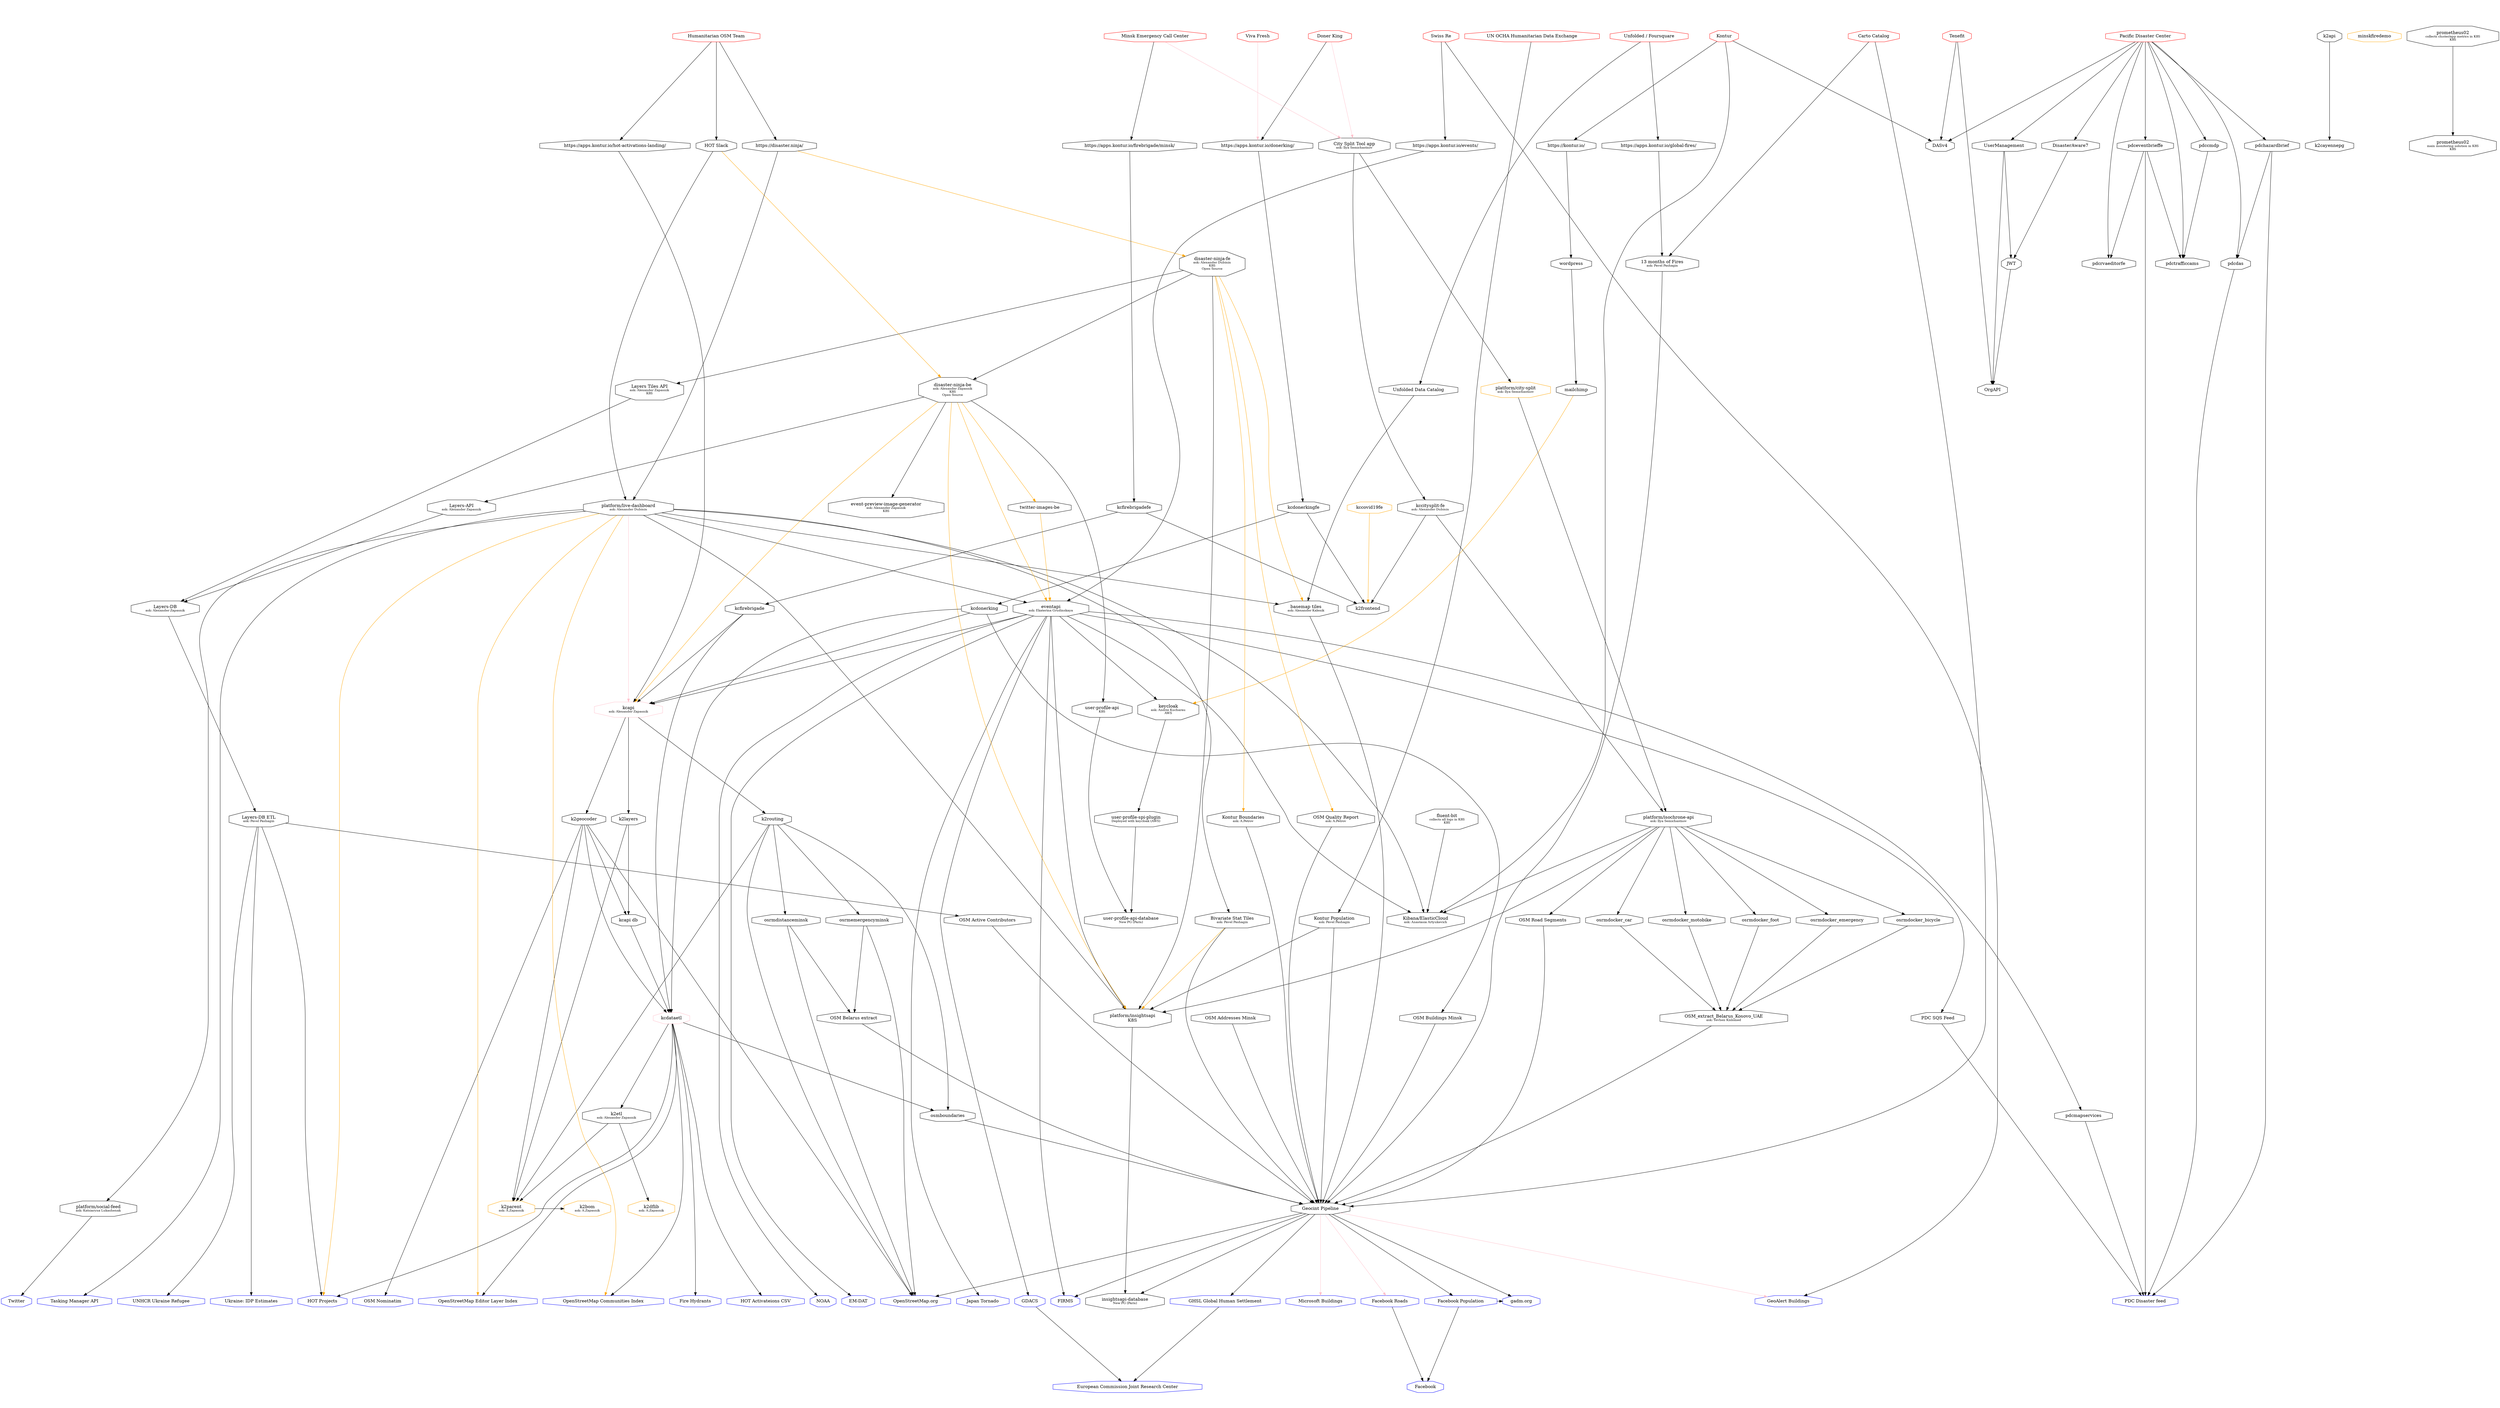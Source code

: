 digraph {
    ratio=0.5625
    #ratio=0.7
    #ratio=1.0407 // 1993:1915
    #ratio=1.42
    maxiter=10000
    #compound=true;
    newrank=true
    edge[minlen=1,weight=1]
    node[shape=octagon]
    // customers
    {
        rank=same;
        HOT [label="Humanitarian OSM Team",color=red]
        PDC [label="Pacific Disaster Center",color=red]
        Tenefit [label="Tenefit",color=red]
        SwissRe [label="Swiss Re",color=red]
        //Vianova [label="Vianova",color=red]
        DonerKing [label="Doner King",color=red]
        mchs [label="Minsk Emergency Call Center",color=red]
        HDX [label="UN OCHA Humanitarian Data Exchange",color=red]
        Kontur [label="Kontur",color=red]
        Vivafresh [label="Viva Fresh",color=red]
        Unfolded [label="Unfolded / Foursquare",color=red]
        cartocatalog [label="Carto Catalog", color=red] //updated 2021-10-08

 //       Craftco [label="craft.co",color=red] -- did not happen

    }
    // user facing
    // external
    {
        rank=same;
        osm [label="OpenStreetMap.org",color=blue]
        twitter [label="Twitter",color=blue]
        facebookpopulation [label="Facebook Population",color=blue]
        facebookroads [label="Facebook Roads",color=blue]
        msbuildings [label="Microsoft Buildings",color=blue]
        geoalertbuildings [label="GeoAlert Buildings",color=blue]
        gdacs [label="GDACS", color=blue]
        ghs [label="GHSL Global Human Settlement",color=blue]
        gadm [label="gadm.org",color=blue]
        hotactivations [label="HOT Projects",color=blue]
        hotactivationscsv [label="HOT Activateions CSV",color=blue]
        osmlayers [label="OpenStreetMap Editor Layer Index",color=blue]
        osmcommunities [label="OpenStreetMap Communities Index",color=blue]
        pdcdisasters [label="PDC Disaster feed",color=blue]
        taskingmanagerapi [label="Tasking Manager API",color=blue] //new
        firms [label="FIRMS", color=blue] //new
        noaa [label="NOAA", color=blue] //new
        emdat [label="EM-DAT", color=blue] //new
        japantornado [label="Japan Tornado", color=blue] //new??
        firehydrants [label="Fire Hydrants", color=blue] //new
        osmnominatim [label="OSM Nominatim", color=blue]
        unhcrukrainerefugee [label="UNHCR Ukraine Refugee", color=blue]
        idpestimates [label="Ukraine: IDP Estimates", color=blue]

    }

    {
        rank=same; //updated 2021-10-08
        k2parent [label=<k2parent<BR /><FONT POINT-SIZE="10">ask: A.Zapasnik</FONT>>];
        k2dflib [label=<k2dflib<BR /><FONT POINT-SIZE="10">ask: A.Zapasnik</FONT>>];
        k2bom [label=<k2bom<BR /><FONT POINT-SIZE="10">ask: A.Zapasnik</FONT>>];
    }

    {
        rank=same; //updated 2021-10-08
        osrmemergencyminsk
        osrmdistanceminsk
        osrmdocker_motobike
        osrmdocker_foot
        osrmdocker_emergency
        osrmdocker_bicycle
        osrmdocker_car


    }

    {
        rank=same
        kontur_boundaries [label=<Kontur Boundaries<BR /><FONT POINT-SIZE="10">ask: A.Petrov</FONT>>]
        OSM_quality_report [label=<OSM Quality Report<BR /><FONT POINT-SIZE="10">ask: A.Petrov</FONT>>]
        k2routing
        k2layers
        k2geocoder
    }

    k2geocoder -> osmnominatim
    livedashboard -> osmlayers [color=orange]
    livedashboard -> osmcommunities [color=orange]
    livedashboard -> hotactivations [color=orange]
    livedashboard -> kcapi [color=pink]
    livedashboard -> taskingmanagerapi//new


    "user-profile-api" [label=<user-profile-api<FONT POINT-SIZE="10"><BR />K8S</FONT>>]
    "user-profile-api-database" [label=<user-profile-api-database<FONT POINT-SIZE="10"><BR />New PG (Paris)</FONT>>]
    "user-profile-api" -> "user-profile-api-database"

    "user-profile-spi-plugin" [label=<user-profile-spi-plugin<FONT POINT-SIZE="10"><BR />Deployed with keycloak (AWS)</FONT>>]
    "user-profile-spi-plugin" -> "user-profile-api-database"

    keycloak -> "user-profile-spi-plugin"

    keycloak [label=<keycloak<BR /><FONT POINT-SIZE="10">ask: Andrei Kucharau<BR />AWS</FONT>>]
    eventapi -> keycloak
    mailchimp -> keycloak  [color=orange]

    bivariatestat -> insightsapi [color=orange]

    "basemap tiles"  [label=<basemap tiles<BR /><FONT POINT-SIZE="10">ask: Alexander Kalenik</FONT>>]
    "disaster-ninja-fe" -> "basemap tiles" [color=orange]
    livedashboard -> "basemap tiles" //according to A.Dubinin
    "basemap tiles" -> geocint



    "event-preview-image-generator" [label=<event-preview-image-generator<BR /><FONT POINT-SIZE="10">ask: Alexander Zapasnik<BR />K8S</FONT>>]

    "disaster-ninja-be" [label=<disaster-ninja-be<BR /><FONT POINT-SIZE="10">ask: Alexander Zapasnik<BR />K8S<BR />Open Source</FONT>>]
    "disaster-ninja-fe" [label=<disaster-ninja-fe<BR /><FONT POINT-SIZE="10">ask: Alexander Dubinin<BR />K8S<BR />Open Source</FONT>>]

    "disaster-ninja-fe" ->  "disaster-ninja-be"
    "disaster-ninja-fe" -> kontur_boundaries [color=orange] //updated 2021-10-08
    "disaster-ninja-fe" -> OSM_quality_report [color=orange] //updated 2021-10-08
    "disaster-ninja-fe" -> "layers-tiles-api"

    "disaster-ninja-be" -> "user-profile-api"
    "disaster-ninja-be" -> "event-preview-image-generator"
    "disaster-ninja-be" -> insightsapi [color=orange]//Accrding to Katya L
    "disaster-ninja-fe" -> insightsapi //according to Sasha Dubinin
    "disaster-ninja-be" -> kcapi [color=orange]
    "disaster-ninja-be" -> eventapi [color=orange]
    "disaster-ninja-be" -> "Layers-API"

    "disaster-ninja-be" -> "twitter-images-be" [color=orange]
    "twitter-images-be" -> eventapi [color=orange]

    "HOT Slack" -> "disaster-ninja-be" [color=orange]
    //"disaster-ninja-be" -> socialfeed

    disasterninja -> "disaster-ninja-fe" [color=orange]

    "Layers-API" [label=<Layers-API<BR /><FONT POINT-SIZE="10">ask: Alexander Zapasnik</FONT>>]
    "layers-tiles-api" [label=<Layers Tiles API<BR /><FONT POINT-SIZE="10">ask: Alexander Zapasnik<BR />K8S</FONT>>]
    "layers-db" [label=<Layers-DB<BR /><FONT POINT-SIZE="10">ask: Alexander Zapasnik</FONT>>]
    "layers-etl" [label=<Layers-DB ETL<BR /><FONT POINT-SIZE="10">ask: Pavel Pashagin</FONT>>]

    "Layers-API" -> "layers-db"
    "layers-tiles-api" -> "layers-db"
    "layers-db" -> "layers-etl"
    "layers-etl" -> hotactivations
    "layers-etl" -> osmcontributors
    "layers-etl" -> unhcrukrainerefugee
    "layers-etl" -> idpestimates

    gdacs -> jrc
    ghs -> jrc
    facebookpopulation -> facebook
    facebookroads -> facebook
    SwissRe -> geoalertbuildings
    jrc [label="European Commission Joint Research Center",color=blue]
    facebook [label="Facebook",color=blue]
    {
        rank=same;
        donerkingapp [label="https://apps.kontur.io/donerking/"]
        disasterninja [label="https://disaster.ninja/"]
        eventapiprod [label="https://apps.kontur.io/events/"]
        //vianovamap [label="https://adhoc.kontur.io/vianovamap/",color=orange]
        mchsapp [label="https://apps.kontur.io/firebrigade/minsk/"]
        konturwebsite [label="https://kontur.io/"]
        globalfires [label="https://apps.kontur.io/global-fires/"]
        hotlandingpage [label="https://apps.kontur.io/hot-activations-landing/"]
        "HOT Slack"
        UserManagement
        DisasterAware7
        DASv4

    }
    HOT -> disasterninja
    HOT -> hotlandingpage //new
    HOT -> "HOT Slack"
    "HOT Slack" ->  livedashboard
    SwissRe -> eventapiprod
    //Craftco -> eventapiprod [color=pink]
    //Vianova -> vianovamap

    Unfolded -> globalfires
    Unfolded -> "Unfolded Data Catalog" //updated 2021-10-08
    "Unfolded Data Catalog" -> "basemap tiles" //updated 2021-10-08
    globalfires -> "13 months of Fires"
    "13 months of Fires"  [label=<13 months of Fires<BR /><FONT POINT-SIZE="10">ask: Pavel Pashagin</FONT>>]

    "13 months of Fires" -> geocint
    geocint -> firms

    cartocatalog -> "13 months of Fires"//updated 2021-10-08
    cartocatalog -> geocint //updated 2021-10-08

    livedashboard [label="platform/live-dashboard"][label=<platform/live-dashboard<BR /><FONT POINT-SIZE="10">ask: Alexander Dubinin</FONT>>]
    disasterninja -> livedashboard
    livedashboard -> eventapi
    /*livedashboard -> populationapi [color=pink]*/ //new delete
    livedashboard -> insightsapi //new
    eventapiprod -> eventapi
    hotlandingpage -> kcapi //new
    socialfeed [label="platform/social-feed"][label=<platform/social-feed<BR /><FONT POINT-SIZE="10">ask: Katsiaryna Lukashenak</FONT>>]
    livedashboard -> socialfeed
    socialfeed -> twitter
    CSTAPP [label=<City Split Tool app<BR /><FONT POINT-SIZE="10">ask: Ilya Semichastnov</FONT>>]
    mchs -> CSTAPP[color=pink]
    DonerKing -> CSTAPP [color=pink]
    citysplit [label="platform/city-split",color=orange][label=<platform/city-split<BR /><FONT POINT-SIZE="10">ask: Ilya Semichastnov</FONT>>]

    CSTAPP -> citysplit
    isochroneapi [label=<platform/isochrone-api<BR /><FONT POINT-SIZE="10">ask: Ilya Semichastnov</FONT>>]
    citysplit -> isochroneapi
    insightsapi [label=<platform/insightsapi<BR />K8S>] //new
    insightsapi -> "insightsapi-database"
    "insightsapi-database" [label=<insightsapi-database<FONT POINT-SIZE="10"><BR />New PG (Paris)</FONT>>]
    /*populationapi [label="platform/population-api"]
    isochroneapi -> populationapi
    populationapi -> konturpopulation*/
    //insightsapi -> konturpopulation //new
    konturpopulation -> insightsapi // updated 2021-10-08
    isochroneapi -> insightsapi //new

    //insightsapi -> k2etl //new ??-no connection according to A.Kalenik
    eventapi -> insightsapi //new
    isochroneapi -> osmroadsegments
    osmroadsegments -> geocint
    buildingsminsk -> geocint
    osmcontributors -> geocint
    addressesminsk -> geocint
    {
    // Global datasets
        rank=same;
        bivariatestat [label="Bivariate Stat Tiles"] [label=<Bivariate Stat Tiles<BR /><FONT POINT-SIZE="10">ask: Pavel Pashagin</FONT>>]
        osmroadsegments [label="OSM Road Segments"]
        konturpopulation [label=<Kontur Population<BR /><FONT POINT-SIZE="10">ask: Pavel Pashagin</FONT>>]
        osmcontributors [label="OSM Active Contributors"]
    }
    {
    // Minsk datasets
        rank=same;
        addressesminsk [label="OSM Addresses Minsk"]
        buildingsminsk [label="OSM Buildings Minsk"]
        belarusosmpbf [label="OSM Belarus extract"]
        pdsdataset  [label=<OSM_extract_Belarus_Kosovo_UAE<BR /><FONT POINT-SIZE="10">ask: Yevhen Kislomed</FONT>>]//Area of interest updated 2021-10-08

    }
    livedashboard -> bivariatestat
    bivariatestat -> geocint
    belarusosmpbf -> geocint
    pdsdataset -> geocint //updated 2021-10-08
        osrmdocker_foot -> pdsdataset //updated 2021-10-08
    osrmdocker_bicycle -> pdsdataset //updated 2021-10-08
    osrmdocker_car -> pdsdataset //updated 2021-10-08
    osrmdocker_emergency -> pdsdataset //updated 2021-10-08
    osrmdocker_motobike -> pdsdataset //updated 2021-10-08
    isochroneapi -> osrmdocker_foot  //updated 2021-10-08
    isochroneapi -> osrmdocker_bicycle //updated 2021-10-08
    isochroneapi -> osrmdocker_car //updated 2021-10-08
    isochroneapi -> osrmdocker_emergency //updated 2021-10-08
    isochroneapi -> osrmdocker_motobike   //updated 2021-10-08

    osrmemergencyminsk -> belarusosmpbf
    osrmdistanceminsk -> belarusosmpbf
    konturpopulation -> geocint
    HDX -> konturpopulation
    //bivariatemanagement [label="platform/experiments/bivariate-layer-management"] //accrding to A.Dubinin
    //vianovamap -> bivariatemanagement
    //vianovamap -> konturpopulation
    //bivariatemanagement -> bivariatestat [color=pink]
    //bivariatemanagement -> insightsapi //new
    geocint [label="Geocint Pipeline"]
    geocint -> osm
    geocint -> facebookpopulation
    facebookpopulation -> gadm
    geocint -> gadm
    geocint -> ghs
    geocint -> facebookroads [color=pink]
    geocint -> msbuildings [color=pink]
    geocint -> geoalertbuildings [color=pink]
    geocint -> "insightsapi-database"
    kontur_boundaries -> geocint //updates 2021-10-08
    OSM_quality_report -> geocint //updated 2021-10-08 Sasha Petrov

    osmboundaries
    osmboundaries -> geocint

    //grafana [label="Grafana on Geocint"]
    //Kontur -> grafana
    //socialfeed -> grafana
    kccitysplitfe [label=<kccitysplit-fe<BR /><FONT POINT-SIZE="10">ask: Alexander Dubinin</FONT>>]
    kccitysplitfe -> isochroneapi
    CSTAPP -> kccitysplitfe
    kccovid19fe [color=orange]
    eventapi [label=<eventapi<BR /><FONT POINT-SIZE="10">ask: Ekaterina Grudinskaya</FONT>>]
    kcapi  [label=<kcapi<BR /><FONT POINT-SIZE="10">ask: Alexander Zapasnik</FONT>>]
    eventapi -> gdacs
    eventapi -> firms //new
    eventapi -> noaa //new
    eventapi -> emdat //new
    eventapi -> japantornado //new
    DonerKing -> donerkingapp
    Vivafresh -> donerkingapp [color=pink]
    eventapi -> kcapi
    kcdonerkingfe
    donerkingapp -> kcdonerkingfe
    kcdonerking
    kcdonerkingfe -> kcdonerking
    kcdonerking -> buildingsminsk
    kcdataetl [color=pink]
    kcdonerking -> kcdataetl
    kcfirebrigade -> kcdataetl
    kcdataetl -> hotactivations
    kcdataetl -> hotactivationscsv
//    hotactivations -> HOT
    kcdataetl -> osmcommunities
    kcdataetl -> osmlayers
    kcdataetl -> k2etl
    kcdataetl -> osmboundaries
    kcdataetl -> firehydrants
    mchs -> mchsapp
    kcfirebrigadefe
    mchsapp -> kcfirebrigadefe
    kcfirebrigade
    kcfirebrigadefe -> kcfirebrigade
    kcapi [color=pink]
    kcdonerking -> kcapi
    kcfirebrigade -> kcapi
    pdcsqs [label="PDC SQS Feed"]
    eventapi -> pdcsqs
    pdcsqs -> pdcdisasters

    eventapi -> pdcmapservices
    pdcmapservices -> pdcdisasters
    k2etl [label=<k2etl<BR /><FONT POINT-SIZE="10">ask: Alexander Zapasnik</FONT>>]
    /*k2etl -> osm //new
    k2etl -> hotactivations //new
    k2etl -> osmlayers //new
    k2etl -> osmcommunities //new
    k2etk -> firehydrants //new*/
    k2layers
    /*kcdonerking -> k2layers //new deleted
    kcfirebrigade -> k2layers*/ //new deleted
    //k2layers -> k2dataetl
    k2dflib [color=orange]
    k2parent [color=orange]
    k2bom [color=orange]

    k2etl -> k2parent // update 2021-10-8
    k2parent -> k2bom // update 2021-10-8
    k2routing -> k2parent // update 2021-10-8
    k2geocoder -> k2parent // update 2021-10-8
    k2layers -> k2parent // update 2021-10-8
    k2etl -> k2dflib // update 2021-10-8

    k2layers
    kcapi -> k2layers

    k2layers -> "kcapi db"

    k2geocoder -> "kcapi db"

    "kcapi db" -> kcdataetl


    k2cayennepg
    k2api
    k2api -> k2cayennepg
    //k2themeprovider //it is part of k2frontend platform
    //k2frontend -> k2themeprovider
    //k2mocktool //dead according to A.Dubinin
    //k2frontend -> k2mocktool
    minskfiredemo [color=orange]
    k2routing
    kcapi -> k2routing
    k2routing -> osm
    //isochroneapi -> k2routing / updated 2021-10-8 accoding to Ilya S.
    k2routing -> osrmemergencyminsk
    k2routing -> osmboundaries// accoring to A.Kalenik
    osrmemergencyminsk -> osm
    k2routing -> osrmdistanceminsk
    osrmdistanceminsk -> osm
    k2geocoder
    kcapi -> k2geocoder
    k2geocoder -> osm
    k2geocoder -> kcdataetl
    k2frontend
    kcdonerkingfe -> k2frontend
    kcfirebrigadefe -> k2frontend
    kccitysplitfe -> k2frontend
    kccovid19fe -> k2frontend [color=orange]
    pdcrvaeditorfe
    PDC -> pdcrvaeditorfe
    pdceventbrieffe
    PDC -> pdceventbrieffe
    pdceventbrieffe -> pdcdisasters
    pdceventbrieffe -> pdcrvaeditorfe
    pdchazardbrief
    PDC -> pdchazardbrief
    pdchazardbrief -> pdcdas
    pdchazardbrief -> pdcdisasters
    pdcdas
    PDC -> pdcdas
    pdcdas -> pdcdisasters
    pdctrafficcams
    PDC -> pdctrafficcams
    pdceventbrieffe -> pdctrafficcams
    PDC -> pdccmdp -> pdctrafficcams
    Tenefit -> OrgAPI // update 2021-10-8
    PDC -> UserManagement -> JWT         // update 2021-10-8
    UserManagement -> OrgAPI // update 2021-10-8
    PDC -> DisasterAware7 -> JWT -> OrgAPI // update 2021-10-8
    PDC -> DASv4 // update 2021-10-8
    Tenefit -> DASv4 // update 2021-10-8
    Kontur -> DASv4 // update 2021-10-8
    Kontur -> konturwebsite
    //konturioui
    // konturioui
    konturwebsite -> wordpress

    wordpress -> mailchimp

    "prometheus02" [label=<prometheus02<FONT POINT-SIZE="10"><BR />collects cluster/app metrics in K8S<BR />K8S</FONT>>]
    "grafana02" [label=<prometheus02<FONT POINT-SIZE="10"><BR />main monitoring solution in K8S<BR />K8S</FONT>>]
    "prometheus02" -> grafana02

    "fluent-bit" [label=<fluent-bit<FONT POINT-SIZE="10"><BR />collects all logs in K8S<BR />K8S</FONT>>]
    "fluent-bit" -> kibana

    kibana [label=<Kibana/ElasticCloud<BR /><FONT POINT-SIZE="10">ask: Anastasia Artyukevich</FONT>>]
    Kontur -> kibana //updated 2021-10-08
    livedashboard -> kibana //updated 2021-10-08
    eventapi -> kibana//updated 2021-10-08
    isochroneapi -> kibana//updated 2021-10-08

    //konturiorest
    //konturioui -> konturiorest
    # eventproxy [label="platform/event-proxy",color=orange]
    # livedashboard -> eventproxy [color=orange]
    # eventproxy -> gdacs [color=orange]
    # eventproxy -> /*gra*/fana [color=orange]
}
